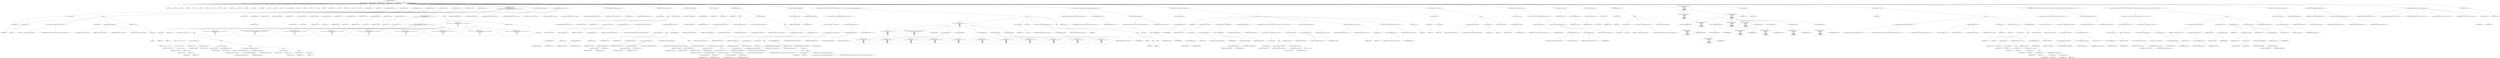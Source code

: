 digraph hostapd_notif_assoc {  
"1000132" [label = "(METHOD,hostapd_notif_assoc)" ]
"1000133" [label = "(PARAM,hostapd_data *hapd)" ]
"1000134" [label = "(PARAM,const u8 *addr)" ]
"1000135" [label = "(PARAM,const u8 *req_ies)" ]
"1000136" [label = "(PARAM,size_t req_ies_len)" ]
"1000137" [label = "(PARAM,int reassoc)" ]
"1000138" [label = "(BLOCK,,)" ]
"1000139" [label = "(LOCAL,v6: int)" ]
"1000140" [label = "(LOCAL,v7: const char *)" ]
"1000141" [label = "(LOCAL,v8: int)" ]
"1000142" [label = "(LOCAL,v9: size_t)" ]
"1000143" [label = "(LOCAL,v10: int)" ]
"1000144" [label = "(LOCAL,v11: int)" ]
"1000145" [label = "(LOCAL,v12: int)" ]
"1000146" [label = "(LOCAL,v13: int)" ]
"1000147" [label = "(LOCAL,v14: int)" ]
"1000148" [label = "(LOCAL,v17: int)" ]
"1000149" [label = "(LOCAL,v18: int)" ]
"1000150" [label = "(LOCAL,v19: const u8 *)" ]
"1000151" [label = "(LOCAL,v20: size_t)" ]
"1000152" [label = "(LOCAL,v21: sta_info *)" ]
"1000153" [label = "(LOCAL,v22: sta_info *)" ]
"1000154" [label = "(LOCAL,v23: int)" ]
"1000155" [label = "(LOCAL,v24: int)" ]
"1000156" [label = "(LOCAL,v25: int)" ]
"1000157" [label = "(LOCAL,v26: wpa_state_machine *)" ]
"1000158" [label = "(LOCAL,v27: int)" ]
"1000159" [label = "(LOCAL,v28: int)" ]
"1000160" [label = "(LOCAL,v29: u8 *)" ]
"1000161" [label = "(LOCAL,v31: int)" ]
"1000162" [label = "(LOCAL,v32: u32)" ]
"1000163" [label = "(LOCAL,v33: unsigned int)" ]
"1000164" [label = "(LOCAL,v34: int)" ]
"1000165" [label = "(LOCAL,v35: wpa_event)" ]
"1000166" [label = "(LOCAL,v36: int)" ]
"1000167" [label = "(LOCAL,v37: int)" ]
"1000168" [label = "(LOCAL,elems: ieee802_11_elems)" ]
"1000169" [label = "(LOCAL,buf: u8 [ 1064 ])" ]
"1000170" [label = "(CONTROL_STRUCTURE,if ( !addr ),if ( !addr ))" ]
"1000171" [label = "(<operator>.logicalNot,!addr)" ]
"1000172" [label = "(IDENTIFIER,addr,!addr)" ]
"1000173" [label = "(BLOCK,,)" ]
"1000174" [label = "(<operator>.assignment,v6 = 2)" ]
"1000175" [label = "(IDENTIFIER,v6,v6 = 2)" ]
"1000176" [label = "(LITERAL,2,v6 = 2)" ]
"1000177" [label = "(<operator>.assignment,v7 = \"hostapd_notif_assoc: Skip event with no address\")" ]
"1000178" [label = "(IDENTIFIER,v7,v7 = \"hostapd_notif_assoc: Skip event with no address\")" ]
"1000179" [label = "(LITERAL,\"hostapd_notif_assoc: Skip event with no address\",v7 = \"hostapd_notif_assoc: Skip event with no address\")" ]
"1000180" [label = "(JUMP_TARGET,LABEL_3)" ]
"1000181" [label = "(wpa_printf,wpa_printf(v6, v7, req_ies, req_ies_len))" ]
"1000182" [label = "(IDENTIFIER,v6,wpa_printf(v6, v7, req_ies, req_ies_len))" ]
"1000183" [label = "(IDENTIFIER,v7,wpa_printf(v6, v7, req_ies, req_ies_len))" ]
"1000184" [label = "(IDENTIFIER,req_ies,wpa_printf(v6, v7, req_ies, req_ies_len))" ]
"1000185" [label = "(IDENTIFIER,req_ies_len,wpa_printf(v6, v7, req_ies, req_ies_len))" ]
"1000186" [label = "(RETURN,return -1;,return -1;)" ]
"1000187" [label = "(<operator>.minus,-1)" ]
"1000188" [label = "(LITERAL,1,-1)" ]
"1000189" [label = "(<operator>.assignment,v8 = *addr)" ]
"1000190" [label = "(IDENTIFIER,v8,v8 = *addr)" ]
"1000191" [label = "(<operator>.indirection,*addr)" ]
"1000192" [label = "(IDENTIFIER,addr,v8 = *addr)" ]
"1000193" [label = "(<operator>.assignment,v9 = req_ies_len)" ]
"1000194" [label = "(IDENTIFIER,v9,v9 = req_ies_len)" ]
"1000195" [label = "(IDENTIFIER,req_ies_len,v9 = req_ies_len)" ]
"1000196" [label = "(<operator>.assignment,v10 = addr[1])" ]
"1000197" [label = "(IDENTIFIER,v10,v10 = addr[1])" ]
"1000198" [label = "(<operator>.indirectIndexAccess,addr[1])" ]
"1000199" [label = "(IDENTIFIER,addr,v10 = addr[1])" ]
"1000200" [label = "(LITERAL,1,v10 = addr[1])" ]
"1000201" [label = "(<operator>.assignment,v11 = addr[2])" ]
"1000202" [label = "(IDENTIFIER,v11,v11 = addr[2])" ]
"1000203" [label = "(<operator>.indirectIndexAccess,addr[2])" ]
"1000204" [label = "(IDENTIFIER,addr,v11 = addr[2])" ]
"1000205" [label = "(LITERAL,2,v11 = addr[2])" ]
"1000206" [label = "(<operator>.assignment,v12 = addr[3])" ]
"1000207" [label = "(IDENTIFIER,v12,v12 = addr[3])" ]
"1000208" [label = "(<operator>.indirectIndexAccess,addr[3])" ]
"1000209" [label = "(IDENTIFIER,addr,v12 = addr[3])" ]
"1000210" [label = "(LITERAL,3,v12 = addr[3])" ]
"1000211" [label = "(<operator>.assignment,v13 = addr[4])" ]
"1000212" [label = "(IDENTIFIER,v13,v13 = addr[4])" ]
"1000213" [label = "(<operator>.indirectIndexAccess,addr[4])" ]
"1000214" [label = "(IDENTIFIER,addr,v13 = addr[4])" ]
"1000215" [label = "(LITERAL,4,v13 = addr[4])" ]
"1000216" [label = "(<operator>.assignment,v14 = addr[5])" ]
"1000217" [label = "(IDENTIFIER,v14,v14 = addr[5])" ]
"1000218" [label = "(<operator>.indirectIndexAccess,addr[5])" ]
"1000219" [label = "(IDENTIFIER,addr,v14 = addr[5])" ]
"1000220" [label = "(LITERAL,5,v14 = addr[5])" ]
"1000221" [label = "(CONTROL_STRUCTURE,if ( (v8 & 1) != 0\n    || !(v14 | v13 | v12 | v11 | v8 | v10)\n    || (v37 = addr[4], v36 = addr[5], v17 = memcmp(addr, hapd->own_addr, 6u), v14 = v36, v13 = v37, !v17) ),if ( (v8 & 1) != 0\n    || !(v14 | v13 | v12 | v11 | v8 | v10)\n    || (v37 = addr[4], v36 = addr[5], v17 = memcmp(addr, hapd->own_addr, 6u), v14 = v36, v13 = v37, !v17) ))" ]
"1000222" [label = "(<operator>.logicalOr,(v8 & 1) != 0\n    || !(v14 | v13 | v12 | v11 | v8 | v10)\n    || (v37 = addr[4], v36 = addr[5], v17 = memcmp(addr, hapd->own_addr, 6u), v14 = v36, v13 = v37, !v17))" ]
"1000223" [label = "(<operator>.notEquals,(v8 & 1) != 0)" ]
"1000224" [label = "(<operator>.and,v8 & 1)" ]
"1000225" [label = "(IDENTIFIER,v8,v8 & 1)" ]
"1000226" [label = "(LITERAL,1,v8 & 1)" ]
"1000227" [label = "(LITERAL,0,(v8 & 1) != 0)" ]
"1000228" [label = "(<operator>.logicalOr,!(v14 | v13 | v12 | v11 | v8 | v10)\n    || (v37 = addr[4], v36 = addr[5], v17 = memcmp(addr, hapd->own_addr, 6u), v14 = v36, v13 = v37, !v17))" ]
"1000229" [label = "(<operator>.logicalNot,!(v14 | v13 | v12 | v11 | v8 | v10))" ]
"1000230" [label = "(<operator>.or,v14 | v13 | v12 | v11 | v8 | v10)" ]
"1000231" [label = "(IDENTIFIER,v14,v14 | v13 | v12 | v11 | v8 | v10)" ]
"1000232" [label = "(<operator>.or,v13 | v12 | v11 | v8 | v10)" ]
"1000233" [label = "(IDENTIFIER,v13,v13 | v12 | v11 | v8 | v10)" ]
"1000234" [label = "(<operator>.or,v12 | v11 | v8 | v10)" ]
"1000235" [label = "(IDENTIFIER,v12,v12 | v11 | v8 | v10)" ]
"1000236" [label = "(<operator>.or,v11 | v8 | v10)" ]
"1000237" [label = "(IDENTIFIER,v11,v11 | v8 | v10)" ]
"1000238" [label = "(<operator>.or,v8 | v10)" ]
"1000239" [label = "(IDENTIFIER,v8,v8 | v10)" ]
"1000240" [label = "(IDENTIFIER,v10,v8 | v10)" ]
"1000241" [label = "(BLOCK,,)" ]
"1000242" [label = "(<operator>.assignment,v37 = addr[4])" ]
"1000243" [label = "(IDENTIFIER,v37,v37 = addr[4])" ]
"1000244" [label = "(<operator>.indirectIndexAccess,addr[4])" ]
"1000245" [label = "(IDENTIFIER,addr,v37 = addr[4])" ]
"1000246" [label = "(LITERAL,4,v37 = addr[4])" ]
"1000247" [label = "(BLOCK,,)" ]
"1000248" [label = "(<operator>.assignment,v36 = addr[5])" ]
"1000249" [label = "(IDENTIFIER,v36,v36 = addr[5])" ]
"1000250" [label = "(<operator>.indirectIndexAccess,addr[5])" ]
"1000251" [label = "(IDENTIFIER,addr,v36 = addr[5])" ]
"1000252" [label = "(LITERAL,5,v36 = addr[5])" ]
"1000253" [label = "(BLOCK,,)" ]
"1000254" [label = "(<operator>.assignment,v17 = memcmp(addr, hapd->own_addr, 6u))" ]
"1000255" [label = "(IDENTIFIER,v17,v17 = memcmp(addr, hapd->own_addr, 6u))" ]
"1000256" [label = "(memcmp,memcmp(addr, hapd->own_addr, 6u))" ]
"1000257" [label = "(IDENTIFIER,addr,memcmp(addr, hapd->own_addr, 6u))" ]
"1000258" [label = "(<operator>.indirectFieldAccess,hapd->own_addr)" ]
"1000259" [label = "(IDENTIFIER,hapd,memcmp(addr, hapd->own_addr, 6u))" ]
"1000260" [label = "(FIELD_IDENTIFIER,own_addr,own_addr)" ]
"1000261" [label = "(LITERAL,6u,memcmp(addr, hapd->own_addr, 6u))" ]
"1000262" [label = "(BLOCK,,)" ]
"1000263" [label = "(<operator>.assignment,v14 = v36)" ]
"1000264" [label = "(IDENTIFIER,v14,v14 = v36)" ]
"1000265" [label = "(IDENTIFIER,v36,v14 = v36)" ]
"1000266" [label = "(BLOCK,,)" ]
"1000267" [label = "(<operator>.assignment,v13 = v37)" ]
"1000268" [label = "(IDENTIFIER,v13,v13 = v37)" ]
"1000269" [label = "(IDENTIFIER,v37,v13 = v37)" ]
"1000270" [label = "(<operator>.logicalNot,!v17)" ]
"1000271" [label = "(IDENTIFIER,v17,!v17)" ]
"1000272" [label = "(BLOCK,,)" ]
"1000273" [label = "(wpa_printf,wpa_printf(\n      2,\n      \"%s: Invalid SA=%02x:%02x:%02x:%02x:%02x:%02x in received indication - ignore this indication silently\",\n      \"hostapd_notif_assoc\",\n      v8,\n      v10,\n      v11,\n      v12,\n      v13,\n      v14))" ]
"1000274" [label = "(LITERAL,2,wpa_printf(\n      2,\n      \"%s: Invalid SA=%02x:%02x:%02x:%02x:%02x:%02x in received indication - ignore this indication silently\",\n      \"hostapd_notif_assoc\",\n      v8,\n      v10,\n      v11,\n      v12,\n      v13,\n      v14))" ]
"1000275" [label = "(LITERAL,\"%s: Invalid SA=%02x:%02x:%02x:%02x:%02x:%02x in received indication - ignore this indication silently\",wpa_printf(\n      2,\n      \"%s: Invalid SA=%02x:%02x:%02x:%02x:%02x:%02x in received indication - ignore this indication silently\",\n      \"hostapd_notif_assoc\",\n      v8,\n      v10,\n      v11,\n      v12,\n      v13,\n      v14))" ]
"1000276" [label = "(LITERAL,\"hostapd_notif_assoc\",wpa_printf(\n      2,\n      \"%s: Invalid SA=%02x:%02x:%02x:%02x:%02x:%02x in received indication - ignore this indication silently\",\n      \"hostapd_notif_assoc\",\n      v8,\n      v10,\n      v11,\n      v12,\n      v13,\n      v14))" ]
"1000277" [label = "(IDENTIFIER,v8,wpa_printf(\n      2,\n      \"%s: Invalid SA=%02x:%02x:%02x:%02x:%02x:%02x in received indication - ignore this indication silently\",\n      \"hostapd_notif_assoc\",\n      v8,\n      v10,\n      v11,\n      v12,\n      v13,\n      v14))" ]
"1000278" [label = "(IDENTIFIER,v10,wpa_printf(\n      2,\n      \"%s: Invalid SA=%02x:%02x:%02x:%02x:%02x:%02x in received indication - ignore this indication silently\",\n      \"hostapd_notif_assoc\",\n      v8,\n      v10,\n      v11,\n      v12,\n      v13,\n      v14))" ]
"1000279" [label = "(IDENTIFIER,v11,wpa_printf(\n      2,\n      \"%s: Invalid SA=%02x:%02x:%02x:%02x:%02x:%02x in received indication - ignore this indication silently\",\n      \"hostapd_notif_assoc\",\n      v8,\n      v10,\n      v11,\n      v12,\n      v13,\n      v14))" ]
"1000280" [label = "(IDENTIFIER,v12,wpa_printf(\n      2,\n      \"%s: Invalid SA=%02x:%02x:%02x:%02x:%02x:%02x in received indication - ignore this indication silently\",\n      \"hostapd_notif_assoc\",\n      v8,\n      v10,\n      v11,\n      v12,\n      v13,\n      v14))" ]
"1000281" [label = "(IDENTIFIER,v13,wpa_printf(\n      2,\n      \"%s: Invalid SA=%02x:%02x:%02x:%02x:%02x:%02x in received indication - ignore this indication silently\",\n      \"hostapd_notif_assoc\",\n      v8,\n      v10,\n      v11,\n      v12,\n      v13,\n      v14))" ]
"1000282" [label = "(IDENTIFIER,v14,wpa_printf(\n      2,\n      \"%s: Invalid SA=%02x:%02x:%02x:%02x:%02x:%02x in received indication - ignore this indication silently\",\n      \"hostapd_notif_assoc\",\n      v8,\n      v10,\n      v11,\n      v12,\n      v13,\n      v14))" ]
"1000283" [label = "(RETURN,return 0;,return 0;)" ]
"1000284" [label = "(LITERAL,0,return 0;)" ]
"1000285" [label = "(random_add_randomness,random_add_randomness(addr, 6u))" ]
"1000286" [label = "(IDENTIFIER,addr,random_add_randomness(addr, 6u))" ]
"1000287" [label = "(LITERAL,6u,random_add_randomness(addr, 6u))" ]
"1000288" [label = "(hostapd_logger,hostapd_logger(hapd, addr, 1u, 2, \"associated\"))" ]
"1000289" [label = "(IDENTIFIER,hapd,hostapd_logger(hapd, addr, 1u, 2, \"associated\"))" ]
"1000290" [label = "(IDENTIFIER,addr,hostapd_logger(hapd, addr, 1u, 2, \"associated\"))" ]
"1000291" [label = "(LITERAL,1u,hostapd_logger(hapd, addr, 1u, 2, \"associated\"))" ]
"1000292" [label = "(LITERAL,2,hostapd_logger(hapd, addr, 1u, 2, \"associated\"))" ]
"1000293" [label = "(LITERAL,\"associated\",hostapd_logger(hapd, addr, 1u, 2, \"associated\"))" ]
"1000294" [label = "(ieee802_11_parse_elems,ieee802_11_parse_elems(req_ies, v9, &elems, 0))" ]
"1000295" [label = "(IDENTIFIER,req_ies,ieee802_11_parse_elems(req_ies, v9, &elems, 0))" ]
"1000296" [label = "(IDENTIFIER,v9,ieee802_11_parse_elems(req_ies, v9, &elems, 0))" ]
"1000297" [label = "(<operator>.addressOf,&elems)" ]
"1000298" [label = "(IDENTIFIER,elems,ieee802_11_parse_elems(req_ies, v9, &elems, 0))" ]
"1000299" [label = "(LITERAL,0,ieee802_11_parse_elems(req_ies, v9, &elems, 0))" ]
"1000300" [label = "(CONTROL_STRUCTURE,if ( elems.wps_ie ),if ( elems.wps_ie ))" ]
"1000301" [label = "(<operator>.fieldAccess,elems.wps_ie)" ]
"1000302" [label = "(IDENTIFIER,elems,if ( elems.wps_ie ))" ]
"1000303" [label = "(FIELD_IDENTIFIER,wps_ie,wps_ie)" ]
"1000304" [label = "(BLOCK,,)" ]
"1000305" [label = "(<operator>.assignment,v19 = elems.wps_ie - 2)" ]
"1000306" [label = "(IDENTIFIER,v19,v19 = elems.wps_ie - 2)" ]
"1000307" [label = "(<operator>.subtraction,elems.wps_ie - 2)" ]
"1000308" [label = "(<operator>.fieldAccess,elems.wps_ie)" ]
"1000309" [label = "(IDENTIFIER,elems,elems.wps_ie - 2)" ]
"1000310" [label = "(FIELD_IDENTIFIER,wps_ie,wps_ie)" ]
"1000311" [label = "(LITERAL,2,elems.wps_ie - 2)" ]
"1000312" [label = "(<operator>.assignment,v20 = elems.wps_ie_len + 2)" ]
"1000313" [label = "(IDENTIFIER,v20,v20 = elems.wps_ie_len + 2)" ]
"1000314" [label = "(<operator>.addition,elems.wps_ie_len + 2)" ]
"1000315" [label = "(<operator>.fieldAccess,elems.wps_ie_len)" ]
"1000316" [label = "(IDENTIFIER,elems,elems.wps_ie_len + 2)" ]
"1000317" [label = "(FIELD_IDENTIFIER,wps_ie_len,wps_ie_len)" ]
"1000318" [label = "(LITERAL,2,elems.wps_ie_len + 2)" ]
"1000319" [label = "(wpa_printf,wpa_printf(2, \"STA included WPS IE in (Re)AssocReq\"))" ]
"1000320" [label = "(LITERAL,2,wpa_printf(2, \"STA included WPS IE in (Re)AssocReq\"))" ]
"1000321" [label = "(LITERAL,\"STA included WPS IE in (Re)AssocReq\",wpa_printf(2, \"STA included WPS IE in (Re)AssocReq\"))" ]
"1000322" [label = "(CONTROL_STRUCTURE,else,else)" ]
"1000323" [label = "(CONTROL_STRUCTURE,if ( elems.rsn_ie ),if ( elems.rsn_ie ))" ]
"1000324" [label = "(<operator>.fieldAccess,elems.rsn_ie)" ]
"1000325" [label = "(IDENTIFIER,elems,if ( elems.rsn_ie ))" ]
"1000326" [label = "(FIELD_IDENTIFIER,rsn_ie,rsn_ie)" ]
"1000327" [label = "(BLOCK,,)" ]
"1000328" [label = "(<operator>.assignment,v19 = elems.rsn_ie - 2)" ]
"1000329" [label = "(IDENTIFIER,v19,v19 = elems.rsn_ie - 2)" ]
"1000330" [label = "(<operator>.subtraction,elems.rsn_ie - 2)" ]
"1000331" [label = "(<operator>.fieldAccess,elems.rsn_ie)" ]
"1000332" [label = "(IDENTIFIER,elems,elems.rsn_ie - 2)" ]
"1000333" [label = "(FIELD_IDENTIFIER,rsn_ie,rsn_ie)" ]
"1000334" [label = "(LITERAL,2,elems.rsn_ie - 2)" ]
"1000335" [label = "(<operator>.assignment,v20 = elems.rsn_ie_len + 2)" ]
"1000336" [label = "(IDENTIFIER,v20,v20 = elems.rsn_ie_len + 2)" ]
"1000337" [label = "(<operator>.addition,elems.rsn_ie_len + 2)" ]
"1000338" [label = "(<operator>.fieldAccess,elems.rsn_ie_len)" ]
"1000339" [label = "(IDENTIFIER,elems,elems.rsn_ie_len + 2)" ]
"1000340" [label = "(FIELD_IDENTIFIER,rsn_ie_len,rsn_ie_len)" ]
"1000341" [label = "(LITERAL,2,elems.rsn_ie_len + 2)" ]
"1000342" [label = "(wpa_printf,wpa_printf(2, \"STA included RSN IE in (Re)AssocReq\"))" ]
"1000343" [label = "(LITERAL,2,wpa_printf(2, \"STA included RSN IE in (Re)AssocReq\"))" ]
"1000344" [label = "(LITERAL,\"STA included RSN IE in (Re)AssocReq\",wpa_printf(2, \"STA included RSN IE in (Re)AssocReq\"))" ]
"1000345" [label = "(CONTROL_STRUCTURE,else,else)" ]
"1000346" [label = "(BLOCK,,)" ]
"1000347" [label = "(<operator>.assignment,v19 = elems.wpa_ie)" ]
"1000348" [label = "(IDENTIFIER,v19,v19 = elems.wpa_ie)" ]
"1000349" [label = "(<operator>.fieldAccess,elems.wpa_ie)" ]
"1000350" [label = "(IDENTIFIER,elems,v19 = elems.wpa_ie)" ]
"1000351" [label = "(FIELD_IDENTIFIER,wpa_ie,wpa_ie)" ]
"1000352" [label = "(CONTROL_STRUCTURE,if ( elems.wpa_ie ),if ( elems.wpa_ie ))" ]
"1000353" [label = "(<operator>.fieldAccess,elems.wpa_ie)" ]
"1000354" [label = "(IDENTIFIER,elems,if ( elems.wpa_ie ))" ]
"1000355" [label = "(FIELD_IDENTIFIER,wpa_ie,wpa_ie)" ]
"1000356" [label = "(BLOCK,,)" ]
"1000357" [label = "(<operator>.assignment,v19 = elems.wpa_ie - 2)" ]
"1000358" [label = "(IDENTIFIER,v19,v19 = elems.wpa_ie - 2)" ]
"1000359" [label = "(<operator>.subtraction,elems.wpa_ie - 2)" ]
"1000360" [label = "(<operator>.fieldAccess,elems.wpa_ie)" ]
"1000361" [label = "(IDENTIFIER,elems,elems.wpa_ie - 2)" ]
"1000362" [label = "(FIELD_IDENTIFIER,wpa_ie,wpa_ie)" ]
"1000363" [label = "(LITERAL,2,elems.wpa_ie - 2)" ]
"1000364" [label = "(<operator>.assignment,v20 = elems.wpa_ie_len + 2)" ]
"1000365" [label = "(IDENTIFIER,v20,v20 = elems.wpa_ie_len + 2)" ]
"1000366" [label = "(<operator>.addition,elems.wpa_ie_len + 2)" ]
"1000367" [label = "(<operator>.fieldAccess,elems.wpa_ie_len)" ]
"1000368" [label = "(IDENTIFIER,elems,elems.wpa_ie_len + 2)" ]
"1000369" [label = "(FIELD_IDENTIFIER,wpa_ie_len,wpa_ie_len)" ]
"1000370" [label = "(LITERAL,2,elems.wpa_ie_len + 2)" ]
"1000371" [label = "(wpa_printf,wpa_printf(2, \"STA included WPA IE in (Re)AssocReq\"))" ]
"1000372" [label = "(LITERAL,2,wpa_printf(2, \"STA included WPA IE in (Re)AssocReq\"))" ]
"1000373" [label = "(LITERAL,\"STA included WPA IE in (Re)AssocReq\",wpa_printf(2, \"STA included WPA IE in (Re)AssocReq\"))" ]
"1000374" [label = "(CONTROL_STRUCTURE,else,else)" ]
"1000375" [label = "(BLOCK,,)" ]
"1000376" [label = "(<operator>.assignment,v20 = 0)" ]
"1000377" [label = "(IDENTIFIER,v20,v20 = 0)" ]
"1000378" [label = "(LITERAL,0,v20 = 0)" ]
"1000379" [label = "(wpa_printf,wpa_printf(2, \"STA did not include WPS/RSN/WPA IE in (Re)AssocReq\"))" ]
"1000380" [label = "(LITERAL,2,wpa_printf(2, \"STA did not include WPS/RSN/WPA IE in (Re)AssocReq\"))" ]
"1000381" [label = "(LITERAL,\"STA did not include WPS/RSN/WPA IE in (Re)AssocReq\",wpa_printf(2, \"STA did not include WPS/RSN/WPA IE in (Re)AssocReq\"))" ]
"1000382" [label = "(<operator>.assignment,v21 = ap_get_sta(hapd, addr))" ]
"1000383" [label = "(IDENTIFIER,v21,v21 = ap_get_sta(hapd, addr))" ]
"1000384" [label = "(ap_get_sta,ap_get_sta(hapd, addr))" ]
"1000385" [label = "(IDENTIFIER,hapd,ap_get_sta(hapd, addr))" ]
"1000386" [label = "(IDENTIFIER,addr,ap_get_sta(hapd, addr))" ]
"1000387" [label = "(<operator>.assignment,v22 = v21)" ]
"1000388" [label = "(IDENTIFIER,v22,v22 = v21)" ]
"1000389" [label = "(IDENTIFIER,v21,v22 = v21)" ]
"1000390" [label = "(CONTROL_STRUCTURE,if ( v21 ),if ( v21 ))" ]
"1000391" [label = "(IDENTIFIER,v21,if ( v21 ))" ]
"1000392" [label = "(BLOCK,,)" ]
"1000393" [label = "(ap_sta_no_session_timeout,ap_sta_no_session_timeout(hapd, v21))" ]
"1000394" [label = "(IDENTIFIER,hapd,ap_sta_no_session_timeout(hapd, v21))" ]
"1000395" [label = "(IDENTIFIER,v21,ap_sta_no_session_timeout(hapd, v21))" ]
"1000396" [label = "(accounting_sta_stop,accounting_sta_stop(hapd, v22))" ]
"1000397" [label = "(IDENTIFIER,hapd,accounting_sta_stop(hapd, v22))" ]
"1000398" [label = "(IDENTIFIER,v22,accounting_sta_stop(hapd, v22))" ]
"1000399" [label = "(<operator>.assignment,v22->timeout_next = STA_NULLFUNC)" ]
"1000400" [label = "(<operator>.indirectFieldAccess,v22->timeout_next)" ]
"1000401" [label = "(IDENTIFIER,v22,v22->timeout_next = STA_NULLFUNC)" ]
"1000402" [label = "(FIELD_IDENTIFIER,timeout_next,timeout_next)" ]
"1000403" [label = "(IDENTIFIER,STA_NULLFUNC,v22->timeout_next = STA_NULLFUNC)" ]
"1000404" [label = "(CONTROL_STRUCTURE,else,else)" ]
"1000405" [label = "(BLOCK,,)" ]
"1000406" [label = "(<operator>.assignment,v22 = ap_sta_add(hapd, addr))" ]
"1000407" [label = "(IDENTIFIER,v22,v22 = ap_sta_add(hapd, addr))" ]
"1000408" [label = "(ap_sta_add,ap_sta_add(hapd, addr))" ]
"1000409" [label = "(IDENTIFIER,hapd,ap_sta_add(hapd, addr))" ]
"1000410" [label = "(IDENTIFIER,addr,ap_sta_add(hapd, addr))" ]
"1000411" [label = "(CONTROL_STRUCTURE,if ( !v22 ),if ( !v22 ))" ]
"1000412" [label = "(<operator>.logicalNot,!v22)" ]
"1000413" [label = "(IDENTIFIER,v22,!v22)" ]
"1000414" [label = "(BLOCK,,)" ]
"1000415" [label = "(hostapd_drv_sta_disassoc,hostapd_drv_sta_disassoc(hapd, addr, 5))" ]
"1000416" [label = "(IDENTIFIER,hapd,hostapd_drv_sta_disassoc(hapd, addr, 5))" ]
"1000417" [label = "(IDENTIFIER,addr,hostapd_drv_sta_disassoc(hapd, addr, 5))" ]
"1000418" [label = "(LITERAL,5,hostapd_drv_sta_disassoc(hapd, addr, 5))" ]
"1000419" [label = "(RETURN,return -1;,return -1;)" ]
"1000420" [label = "(<operator>.minus,-1)" ]
"1000421" [label = "(LITERAL,1,-1)" ]
"1000422" [label = "(<operators>.assignmentAnd,v22->flags &= 0xFFFECFFF)" ]
"1000423" [label = "(<operator>.indirectFieldAccess,v22->flags)" ]
"1000424" [label = "(IDENTIFIER,v22,v22->flags &= 0xFFFECFFF)" ]
"1000425" [label = "(FIELD_IDENTIFIER,flags,flags)" ]
"1000426" [label = "(LITERAL,0xFFFECFFF,v22->flags &= 0xFFFECFFF)" ]
"1000427" [label = "(CONTROL_STRUCTURE,if ( !hapd->iface->drv_max_acl_mac_addrs && hostapd_check_acl(hapd, addr, 0) != 1 ),if ( !hapd->iface->drv_max_acl_mac_addrs && hostapd_check_acl(hapd, addr, 0) != 1 ))" ]
"1000428" [label = "(<operator>.logicalAnd,!hapd->iface->drv_max_acl_mac_addrs && hostapd_check_acl(hapd, addr, 0) != 1)" ]
"1000429" [label = "(<operator>.logicalNot,!hapd->iface->drv_max_acl_mac_addrs)" ]
"1000430" [label = "(<operator>.indirectFieldAccess,hapd->iface->drv_max_acl_mac_addrs)" ]
"1000431" [label = "(<operator>.indirectFieldAccess,hapd->iface)" ]
"1000432" [label = "(IDENTIFIER,hapd,!hapd->iface->drv_max_acl_mac_addrs)" ]
"1000433" [label = "(FIELD_IDENTIFIER,iface,iface)" ]
"1000434" [label = "(FIELD_IDENTIFIER,drv_max_acl_mac_addrs,drv_max_acl_mac_addrs)" ]
"1000435" [label = "(<operator>.notEquals,hostapd_check_acl(hapd, addr, 0) != 1)" ]
"1000436" [label = "(hostapd_check_acl,hostapd_check_acl(hapd, addr, 0))" ]
"1000437" [label = "(IDENTIFIER,hapd,hostapd_check_acl(hapd, addr, 0))" ]
"1000438" [label = "(IDENTIFIER,addr,hostapd_check_acl(hapd, addr, 0))" ]
"1000439" [label = "(LITERAL,0,hostapd_check_acl(hapd, addr, 0))" ]
"1000440" [label = "(LITERAL,1,hostapd_check_acl(hapd, addr, 0) != 1)" ]
"1000441" [label = "(BLOCK,,)" ]
"1000442" [label = "(wpa_printf,wpa_printf(\n      3,\n      \"STA %02x:%02x:%02x:%02x:%02x:%02x not allowed to connect\",\n      *addr,\n      addr[1],\n      addr[2],\n      addr[3],\n      addr[4],\n      addr[5]))" ]
"1000443" [label = "(LITERAL,3,wpa_printf(\n      3,\n      \"STA %02x:%02x:%02x:%02x:%02x:%02x not allowed to connect\",\n      *addr,\n      addr[1],\n      addr[2],\n      addr[3],\n      addr[4],\n      addr[5]))" ]
"1000444" [label = "(LITERAL,\"STA %02x:%02x:%02x:%02x:%02x:%02x not allowed to connect\",wpa_printf(\n      3,\n      \"STA %02x:%02x:%02x:%02x:%02x:%02x not allowed to connect\",\n      *addr,\n      addr[1],\n      addr[2],\n      addr[3],\n      addr[4],\n      addr[5]))" ]
"1000445" [label = "(<operator>.indirection,*addr)" ]
"1000446" [label = "(IDENTIFIER,addr,wpa_printf(\n      3,\n      \"STA %02x:%02x:%02x:%02x:%02x:%02x not allowed to connect\",\n      *addr,\n      addr[1],\n      addr[2],\n      addr[3],\n      addr[4],\n      addr[5]))" ]
"1000447" [label = "(<operator>.indirectIndexAccess,addr[1])" ]
"1000448" [label = "(IDENTIFIER,addr,wpa_printf(\n      3,\n      \"STA %02x:%02x:%02x:%02x:%02x:%02x not allowed to connect\",\n      *addr,\n      addr[1],\n      addr[2],\n      addr[3],\n      addr[4],\n      addr[5]))" ]
"1000449" [label = "(LITERAL,1,wpa_printf(\n      3,\n      \"STA %02x:%02x:%02x:%02x:%02x:%02x not allowed to connect\",\n      *addr,\n      addr[1],\n      addr[2],\n      addr[3],\n      addr[4],\n      addr[5]))" ]
"1000450" [label = "(<operator>.indirectIndexAccess,addr[2])" ]
"1000451" [label = "(IDENTIFIER,addr,wpa_printf(\n      3,\n      \"STA %02x:%02x:%02x:%02x:%02x:%02x not allowed to connect\",\n      *addr,\n      addr[1],\n      addr[2],\n      addr[3],\n      addr[4],\n      addr[5]))" ]
"1000452" [label = "(LITERAL,2,wpa_printf(\n      3,\n      \"STA %02x:%02x:%02x:%02x:%02x:%02x not allowed to connect\",\n      *addr,\n      addr[1],\n      addr[2],\n      addr[3],\n      addr[4],\n      addr[5]))" ]
"1000453" [label = "(<operator>.indirectIndexAccess,addr[3])" ]
"1000454" [label = "(IDENTIFIER,addr,wpa_printf(\n      3,\n      \"STA %02x:%02x:%02x:%02x:%02x:%02x not allowed to connect\",\n      *addr,\n      addr[1],\n      addr[2],\n      addr[3],\n      addr[4],\n      addr[5]))" ]
"1000455" [label = "(LITERAL,3,wpa_printf(\n      3,\n      \"STA %02x:%02x:%02x:%02x:%02x:%02x not allowed to connect\",\n      *addr,\n      addr[1],\n      addr[2],\n      addr[3],\n      addr[4],\n      addr[5]))" ]
"1000456" [label = "(<operator>.indirectIndexAccess,addr[4])" ]
"1000457" [label = "(IDENTIFIER,addr,wpa_printf(\n      3,\n      \"STA %02x:%02x:%02x:%02x:%02x:%02x not allowed to connect\",\n      *addr,\n      addr[1],\n      addr[2],\n      addr[3],\n      addr[4],\n      addr[5]))" ]
"1000458" [label = "(LITERAL,4,wpa_printf(\n      3,\n      \"STA %02x:%02x:%02x:%02x:%02x:%02x not allowed to connect\",\n      *addr,\n      addr[1],\n      addr[2],\n      addr[3],\n      addr[4],\n      addr[5]))" ]
"1000459" [label = "(<operator>.indirectIndexAccess,addr[5])" ]
"1000460" [label = "(IDENTIFIER,addr,wpa_printf(\n      3,\n      \"STA %02x:%02x:%02x:%02x:%02x:%02x not allowed to connect\",\n      *addr,\n      addr[1],\n      addr[2],\n      addr[3],\n      addr[4],\n      addr[5]))" ]
"1000461" [label = "(LITERAL,5,wpa_printf(\n      3,\n      \"STA %02x:%02x:%02x:%02x:%02x:%02x not allowed to connect\",\n      *addr,\n      addr[1],\n      addr[2],\n      addr[3],\n      addr[4],\n      addr[5]))" ]
"1000462" [label = "(<operator>.assignment,v23 = 1)" ]
"1000463" [label = "(IDENTIFIER,v23,v23 = 1)" ]
"1000464" [label = "(LITERAL,1,v23 = 1)" ]
"1000465" [label = "(JUMP_TARGET,fail)" ]
"1000466" [label = "(hostapd_drv_sta_disassoc,hostapd_drv_sta_disassoc(hapd, v22->addr, v23))" ]
"1000467" [label = "(IDENTIFIER,hapd,hostapd_drv_sta_disassoc(hapd, v22->addr, v23))" ]
"1000468" [label = "(<operator>.indirectFieldAccess,v22->addr)" ]
"1000469" [label = "(IDENTIFIER,v22,hostapd_drv_sta_disassoc(hapd, v22->addr, v23))" ]
"1000470" [label = "(FIELD_IDENTIFIER,addr,addr)" ]
"1000471" [label = "(IDENTIFIER,v23,hostapd_drv_sta_disassoc(hapd, v22->addr, v23))" ]
"1000472" [label = "(BLOCK,,)" ]
"1000473" [label = "(IDENTIFIER,hapd,)" ]
"1000474" [label = "(BLOCK,,)" ]
"1000475" [label = "(IDENTIFIER,v22,)" ]
"1000476" [label = "(BLOCK,,)" ]
"1000477" [label = "(IDENTIFIER,v25,)" ]
"1000478" [label = "(IDENTIFIER,v24,)" ]
"1000479" [label = "(RETURN,return -1;,return -1;)" ]
"1000480" [label = "(<operator>.minus,-1)" ]
"1000481" [label = "(LITERAL,1,-1)" ]
"1000482" [label = "(ap_copy_sta_supp_op_classes,ap_copy_sta_supp_op_classes(v22, elems.supp_op_classes, elems.supp_op_classes_len))" ]
"1000483" [label = "(IDENTIFIER,v22,ap_copy_sta_supp_op_classes(v22, elems.supp_op_classes, elems.supp_op_classes_len))" ]
"1000484" [label = "(<operator>.fieldAccess,elems.supp_op_classes)" ]
"1000485" [label = "(IDENTIFIER,elems,ap_copy_sta_supp_op_classes(v22, elems.supp_op_classes, elems.supp_op_classes_len))" ]
"1000486" [label = "(FIELD_IDENTIFIER,supp_op_classes,supp_op_classes)" ]
"1000487" [label = "(<operator>.fieldAccess,elems.supp_op_classes_len)" ]
"1000488" [label = "(IDENTIFIER,elems,ap_copy_sta_supp_op_classes(v22, elems.supp_op_classes, elems.supp_op_classes_len))" ]
"1000489" [label = "(FIELD_IDENTIFIER,supp_op_classes_len,supp_op_classes_len)" ]
"1000490" [label = "(CONTROL_STRUCTURE,if ( !hapd->conf->wpa ),if ( !hapd->conf->wpa ))" ]
"1000491" [label = "(<operator>.logicalNot,!hapd->conf->wpa)" ]
"1000492" [label = "(<operator>.indirectFieldAccess,hapd->conf->wpa)" ]
"1000493" [label = "(<operator>.indirectFieldAccess,hapd->conf)" ]
"1000494" [label = "(IDENTIFIER,hapd,!hapd->conf->wpa)" ]
"1000495" [label = "(FIELD_IDENTIFIER,conf,conf)" ]
"1000496" [label = "(FIELD_IDENTIFIER,wpa,wpa)" ]
"1000497" [label = "(BLOCK,,)" ]
"1000498" [label = "(JUMP_TARGET,LABEL_54)" ]
"1000499" [label = "(<operator>.assignment,v34 = v22->flags & 2)" ]
"1000500" [label = "(IDENTIFIER,v34,v34 = v22->flags & 2)" ]
"1000501" [label = "(<operator>.and,v22->flags & 2)" ]
"1000502" [label = "(<operator>.indirectFieldAccess,v22->flags)" ]
"1000503" [label = "(IDENTIFIER,v22,v22->flags & 2)" ]
"1000504" [label = "(FIELD_IDENTIFIER,flags,flags)" ]
"1000505" [label = "(LITERAL,2,v22->flags & 2)" ]
"1000506" [label = "(<operator>.assignment,v22->flags = v22->flags & 0xFFF7FFFF | 3)" ]
"1000507" [label = "(<operator>.indirectFieldAccess,v22->flags)" ]
"1000508" [label = "(IDENTIFIER,v22,v22->flags = v22->flags & 0xFFF7FFFF | 3)" ]
"1000509" [label = "(FIELD_IDENTIFIER,flags,flags)" ]
"1000510" [label = "(<operator>.or,v22->flags & 0xFFF7FFFF | 3)" ]
"1000511" [label = "(<operator>.and,v22->flags & 0xFFF7FFFF)" ]
"1000512" [label = "(<operator>.indirectFieldAccess,v22->flags)" ]
"1000513" [label = "(IDENTIFIER,v22,v22->flags & 0xFFF7FFFF)" ]
"1000514" [label = "(FIELD_IDENTIFIER,flags,flags)" ]
"1000515" [label = "(LITERAL,0xFFF7FFFF,v22->flags & 0xFFF7FFFF)" ]
"1000516" [label = "(LITERAL,3,v22->flags & 0xFFF7FFFF | 3)" ]
"1000517" [label = "(hostapd_set_sta_flags,hostapd_set_sta_flags(hapd, v22))" ]
"1000518" [label = "(IDENTIFIER,hapd,hostapd_set_sta_flags(hapd, v22))" ]
"1000519" [label = "(IDENTIFIER,v22,hostapd_set_sta_flags(hapd, v22))" ]
"1000520" [label = "(CONTROL_STRUCTURE,if ( !reassoc || (v35 = WPA_ASSOC_FT, v22->auth_alg != 2) ),if ( !reassoc || (v35 = WPA_ASSOC_FT, v22->auth_alg != 2) ))" ]
"1000521" [label = "(<operator>.logicalOr,!reassoc || (v35 = WPA_ASSOC_FT, v22->auth_alg != 2))" ]
"1000522" [label = "(<operator>.logicalNot,!reassoc)" ]
"1000523" [label = "(IDENTIFIER,reassoc,!reassoc)" ]
"1000524" [label = "(BLOCK,,)" ]
"1000525" [label = "(<operator>.assignment,v35 = WPA_ASSOC_FT)" ]
"1000526" [label = "(IDENTIFIER,v35,v35 = WPA_ASSOC_FT)" ]
"1000527" [label = "(IDENTIFIER,WPA_ASSOC_FT,v35 = WPA_ASSOC_FT)" ]
"1000528" [label = "(<operator>.notEquals,v22->auth_alg != 2)" ]
"1000529" [label = "(<operator>.indirectFieldAccess,v22->auth_alg)" ]
"1000530" [label = "(IDENTIFIER,v22,v22->auth_alg != 2)" ]
"1000531" [label = "(FIELD_IDENTIFIER,auth_alg,auth_alg)" ]
"1000532" [label = "(LITERAL,2,v22->auth_alg != 2)" ]
"1000533" [label = "(<operator>.assignment,v35 = WPA_ASSOC)" ]
"1000534" [label = "(IDENTIFIER,v35,v35 = WPA_ASSOC)" ]
"1000535" [label = "(IDENTIFIER,WPA_ASSOC,v35 = WPA_ASSOC)" ]
"1000536" [label = "(wpa_auth_sm_event,wpa_auth_sm_event(v22->wpa_sm, v35))" ]
"1000537" [label = "(<operator>.indirectFieldAccess,v22->wpa_sm)" ]
"1000538" [label = "(IDENTIFIER,v22,wpa_auth_sm_event(v22->wpa_sm, v35))" ]
"1000539" [label = "(FIELD_IDENTIFIER,wpa_sm,wpa_sm)" ]
"1000540" [label = "(IDENTIFIER,v35,wpa_auth_sm_event(v22->wpa_sm, v35))" ]
"1000541" [label = "(hostapd_new_assoc_sta,hostapd_new_assoc_sta(hapd, v22, v34 != 0))" ]
"1000542" [label = "(IDENTIFIER,hapd,hostapd_new_assoc_sta(hapd, v22, v34 != 0))" ]
"1000543" [label = "(IDENTIFIER,v22,hostapd_new_assoc_sta(hapd, v22, v34 != 0))" ]
"1000544" [label = "(<operator>.notEquals,v34 != 0)" ]
"1000545" [label = "(IDENTIFIER,v34,v34 != 0)" ]
"1000546" [label = "(LITERAL,0,v34 != 0)" ]
"1000547" [label = "(ieee802_1x_notify_port_enabled,ieee802_1x_notify_port_enabled(v22->eapol_sm, 1))" ]
"1000548" [label = "(<operator>.indirectFieldAccess,v22->eapol_sm)" ]
"1000549" [label = "(IDENTIFIER,v22,ieee802_1x_notify_port_enabled(v22->eapol_sm, 1))" ]
"1000550" [label = "(FIELD_IDENTIFIER,eapol_sm,eapol_sm)" ]
"1000551" [label = "(LITERAL,1,ieee802_1x_notify_port_enabled(v22->eapol_sm, 1))" ]
"1000552" [label = "(RETURN,return 0;,return 0;)" ]
"1000553" [label = "(LITERAL,0,return 0;)" ]
"1000554" [label = "(CONTROL_STRUCTURE,if ( !v19 || !v20 ),if ( !v19 || !v20 ))" ]
"1000555" [label = "(<operator>.logicalOr,!v19 || !v20)" ]
"1000556" [label = "(<operator>.logicalNot,!v19)" ]
"1000557" [label = "(IDENTIFIER,v19,!v19)" ]
"1000558" [label = "(<operator>.logicalNot,!v20)" ]
"1000559" [label = "(IDENTIFIER,v20,!v20)" ]
"1000560" [label = "(BLOCK,,)" ]
"1000561" [label = "(wpa_printf,wpa_printf(2, \"No WPA/RSN IE from STA\"))" ]
"1000562" [label = "(LITERAL,2,wpa_printf(2, \"No WPA/RSN IE from STA\"))" ]
"1000563" [label = "(LITERAL,\"No WPA/RSN IE from STA\",wpa_printf(2, \"No WPA/RSN IE from STA\"))" ]
"1000564" [label = "(<operator>.assignment,v23 = 13)" ]
"1000565" [label = "(IDENTIFIER,v23,v23 = 13)" ]
"1000566" [label = "(LITERAL,13,v23 = 13)" ]
"1000567" [label = "(CONTROL_STRUCTURE,goto fail;,goto fail;)" ]
"1000568" [label = "(CONTROL_STRUCTURE,if ( !v22->wpa_sm ),if ( !v22->wpa_sm ))" ]
"1000569" [label = "(<operator>.logicalNot,!v22->wpa_sm)" ]
"1000570" [label = "(<operator>.indirectFieldAccess,v22->wpa_sm)" ]
"1000571" [label = "(IDENTIFIER,v22,!v22->wpa_sm)" ]
"1000572" [label = "(FIELD_IDENTIFIER,wpa_sm,wpa_sm)" ]
"1000573" [label = "(<operator>.assignment,v22->wpa_sm = wpa_auth_sta_init(hapd->wpa_auth, v22->addr, 0))" ]
"1000574" [label = "(<operator>.indirectFieldAccess,v22->wpa_sm)" ]
"1000575" [label = "(IDENTIFIER,v22,v22->wpa_sm = wpa_auth_sta_init(hapd->wpa_auth, v22->addr, 0))" ]
"1000576" [label = "(FIELD_IDENTIFIER,wpa_sm,wpa_sm)" ]
"1000577" [label = "(wpa_auth_sta_init,wpa_auth_sta_init(hapd->wpa_auth, v22->addr, 0))" ]
"1000578" [label = "(<operator>.indirectFieldAccess,hapd->wpa_auth)" ]
"1000579" [label = "(IDENTIFIER,hapd,wpa_auth_sta_init(hapd->wpa_auth, v22->addr, 0))" ]
"1000580" [label = "(FIELD_IDENTIFIER,wpa_auth,wpa_auth)" ]
"1000581" [label = "(<operator>.indirectFieldAccess,v22->addr)" ]
"1000582" [label = "(IDENTIFIER,v22,wpa_auth_sta_init(hapd->wpa_auth, v22->addr, 0))" ]
"1000583" [label = "(FIELD_IDENTIFIER,addr,addr)" ]
"1000584" [label = "(LITERAL,0,wpa_auth_sta_init(hapd->wpa_auth, v22->addr, 0))" ]
"1000585" [label = "(<operator>.assignment,v26 = v22->wpa_sm)" ]
"1000586" [label = "(IDENTIFIER,v26,v26 = v22->wpa_sm)" ]
"1000587" [label = "(<operator>.indirectFieldAccess,v22->wpa_sm)" ]
"1000588" [label = "(IDENTIFIER,v22,v26 = v22->wpa_sm)" ]
"1000589" [label = "(FIELD_IDENTIFIER,wpa_sm,wpa_sm)" ]
"1000590" [label = "(<operator>.assignment,req_ies_len = (size_t)v19)" ]
"1000591" [label = "(IDENTIFIER,req_ies_len,req_ies_len = (size_t)v19)" ]
"1000592" [label = "(<operator>.cast,(size_t)v19)" ]
"1000593" [label = "(UNKNOWN,size_t,size_t)" ]
"1000594" [label = "(IDENTIFIER,v19,(size_t)v19)" ]
"1000595" [label = "(CONTROL_STRUCTURE,if ( !v26 ),if ( !v26 ))" ]
"1000596" [label = "(<operator>.logicalNot,!v26)" ]
"1000597" [label = "(IDENTIFIER,v26,!v26)" ]
"1000598" [label = "(BLOCK,,)" ]
"1000599" [label = "(<operator>.assignment,v6 = 5)" ]
"1000600" [label = "(IDENTIFIER,v6,v6 = 5)" ]
"1000601" [label = "(LITERAL,5,v6 = 5)" ]
"1000602" [label = "(<operator>.assignment,v7 = \"Failed to initialize WPA state machine\")" ]
"1000603" [label = "(IDENTIFIER,v7,v7 = \"Failed to initialize WPA state machine\")" ]
"1000604" [label = "(LITERAL,\"Failed to initialize WPA state machine\",v7 = \"Failed to initialize WPA state machine\")" ]
"1000605" [label = "(CONTROL_STRUCTURE,goto LABEL_3;,goto LABEL_3;)" ]
"1000606" [label = "(<operator>.assignment,v27 = wpa_validate_wpa_ie(\n          hapd->wpa_auth,\n          v26,\n          hapd->iface->freq,\n          v19,\n          v20,\n          elems.mdie,\n          elems.mdie_len,\n          elems.owe_dh,\n          elems.owe_dh_len))" ]
"1000607" [label = "(IDENTIFIER,v27,v27 = wpa_validate_wpa_ie(\n          hapd->wpa_auth,\n          v26,\n          hapd->iface->freq,\n          v19,\n          v20,\n          elems.mdie,\n          elems.mdie_len,\n          elems.owe_dh,\n          elems.owe_dh_len))" ]
"1000608" [label = "(wpa_validate_wpa_ie,wpa_validate_wpa_ie(\n          hapd->wpa_auth,\n          v26,\n          hapd->iface->freq,\n          v19,\n          v20,\n          elems.mdie,\n          elems.mdie_len,\n          elems.owe_dh,\n          elems.owe_dh_len))" ]
"1000609" [label = "(<operator>.indirectFieldAccess,hapd->wpa_auth)" ]
"1000610" [label = "(IDENTIFIER,hapd,wpa_validate_wpa_ie(\n          hapd->wpa_auth,\n          v26,\n          hapd->iface->freq,\n          v19,\n          v20,\n          elems.mdie,\n          elems.mdie_len,\n          elems.owe_dh,\n          elems.owe_dh_len))" ]
"1000611" [label = "(FIELD_IDENTIFIER,wpa_auth,wpa_auth)" ]
"1000612" [label = "(IDENTIFIER,v26,wpa_validate_wpa_ie(\n          hapd->wpa_auth,\n          v26,\n          hapd->iface->freq,\n          v19,\n          v20,\n          elems.mdie,\n          elems.mdie_len,\n          elems.owe_dh,\n          elems.owe_dh_len))" ]
"1000613" [label = "(<operator>.indirectFieldAccess,hapd->iface->freq)" ]
"1000614" [label = "(<operator>.indirectFieldAccess,hapd->iface)" ]
"1000615" [label = "(IDENTIFIER,hapd,wpa_validate_wpa_ie(\n          hapd->wpa_auth,\n          v26,\n          hapd->iface->freq,\n          v19,\n          v20,\n          elems.mdie,\n          elems.mdie_len,\n          elems.owe_dh,\n          elems.owe_dh_len))" ]
"1000616" [label = "(FIELD_IDENTIFIER,iface,iface)" ]
"1000617" [label = "(FIELD_IDENTIFIER,freq,freq)" ]
"1000618" [label = "(IDENTIFIER,v19,wpa_validate_wpa_ie(\n          hapd->wpa_auth,\n          v26,\n          hapd->iface->freq,\n          v19,\n          v20,\n          elems.mdie,\n          elems.mdie_len,\n          elems.owe_dh,\n          elems.owe_dh_len))" ]
"1000619" [label = "(IDENTIFIER,v20,wpa_validate_wpa_ie(\n          hapd->wpa_auth,\n          v26,\n          hapd->iface->freq,\n          v19,\n          v20,\n          elems.mdie,\n          elems.mdie_len,\n          elems.owe_dh,\n          elems.owe_dh_len))" ]
"1000620" [label = "(<operator>.fieldAccess,elems.mdie)" ]
"1000621" [label = "(IDENTIFIER,elems,wpa_validate_wpa_ie(\n          hapd->wpa_auth,\n          v26,\n          hapd->iface->freq,\n          v19,\n          v20,\n          elems.mdie,\n          elems.mdie_len,\n          elems.owe_dh,\n          elems.owe_dh_len))" ]
"1000622" [label = "(FIELD_IDENTIFIER,mdie,mdie)" ]
"1000623" [label = "(<operator>.fieldAccess,elems.mdie_len)" ]
"1000624" [label = "(IDENTIFIER,elems,wpa_validate_wpa_ie(\n          hapd->wpa_auth,\n          v26,\n          hapd->iface->freq,\n          v19,\n          v20,\n          elems.mdie,\n          elems.mdie_len,\n          elems.owe_dh,\n          elems.owe_dh_len))" ]
"1000625" [label = "(FIELD_IDENTIFIER,mdie_len,mdie_len)" ]
"1000626" [label = "(<operator>.fieldAccess,elems.owe_dh)" ]
"1000627" [label = "(IDENTIFIER,elems,wpa_validate_wpa_ie(\n          hapd->wpa_auth,\n          v26,\n          hapd->iface->freq,\n          v19,\n          v20,\n          elems.mdie,\n          elems.mdie_len,\n          elems.owe_dh,\n          elems.owe_dh_len))" ]
"1000628" [label = "(FIELD_IDENTIFIER,owe_dh,owe_dh)" ]
"1000629" [label = "(<operator>.fieldAccess,elems.owe_dh_len)" ]
"1000630" [label = "(IDENTIFIER,elems,wpa_validate_wpa_ie(\n          hapd->wpa_auth,\n          v26,\n          hapd->iface->freq,\n          v19,\n          v20,\n          elems.mdie,\n          elems.mdie_len,\n          elems.owe_dh,\n          elems.owe_dh_len))" ]
"1000631" [label = "(FIELD_IDENTIFIER,owe_dh_len,owe_dh_len)" ]
"1000632" [label = "(<operator>.assignment,v28 = v27)" ]
"1000633" [label = "(IDENTIFIER,v28,v28 = v27)" ]
"1000634" [label = "(IDENTIFIER,v27,v28 = v27)" ]
"1000635" [label = "(CONTROL_STRUCTURE,if ( v27 ),if ( v27 ))" ]
"1000636" [label = "(IDENTIFIER,v27,if ( v27 ))" ]
"1000637" [label = "(BLOCK,,)" ]
"1000638" [label = "(wpa_printf,wpa_printf(2, \"WPA/RSN information element rejected? (res %u)\", v27))" ]
"1000639" [label = "(LITERAL,2,wpa_printf(2, \"WPA/RSN information element rejected? (res %u)\", v27))" ]
"1000640" [label = "(LITERAL,\"WPA/RSN information element rejected? (res %u)\",wpa_printf(2, \"WPA/RSN information element rejected? (res %u)\", v27))" ]
"1000641" [label = "(IDENTIFIER,v27,wpa_printf(2, \"WPA/RSN information element rejected? (res %u)\", v27))" ]
"1000642" [label = "(wpa_hexdump,wpa_hexdump(2, \"IE\", v19, v20))" ]
"1000643" [label = "(LITERAL,2,wpa_hexdump(2, \"IE\", v19, v20))" ]
"1000644" [label = "(LITERAL,\"IE\",wpa_hexdump(2, \"IE\", v19, v20))" ]
"1000645" [label = "(IDENTIFIER,v19,wpa_hexdump(2, \"IE\", v19, v20))" ]
"1000646" [label = "(IDENTIFIER,v20,wpa_hexdump(2, \"IE\", v19, v20))" ]
"1000647" [label = "(<operator>.assignment,v23 = 18)" ]
"1000648" [label = "(IDENTIFIER,v23,v23 = 18)" ]
"1000649" [label = "(LITERAL,18,v23 = 18)" ]
"1000650" [label = "(CONTROL_STRUCTURE,if ( v28 != 2 ),if ( v28 != 2 ))" ]
"1000651" [label = "(<operator>.notEquals,v28 != 2)" ]
"1000652" [label = "(IDENTIFIER,v28,v28 != 2)" ]
"1000653" [label = "(LITERAL,2,v28 != 2)" ]
"1000654" [label = "(BLOCK,,)" ]
"1000655" [label = "(<operator>.assignment,v23 = 19)" ]
"1000656" [label = "(IDENTIFIER,v23,v23 = 19)" ]
"1000657" [label = "(LITERAL,19,v23 = 19)" ]
"1000658" [label = "(CONTROL_STRUCTURE,if ( v28 != 3 ),if ( v28 != 3 ))" ]
"1000659" [label = "(<operator>.notEquals,v28 != 3)" ]
"1000660" [label = "(IDENTIFIER,v28,v28 != 3)" ]
"1000661" [label = "(LITERAL,3,v28 != 3)" ]
"1000662" [label = "(BLOCK,,)" ]
"1000663" [label = "(<operator>.assignment,v23 = 20)" ]
"1000664" [label = "(IDENTIFIER,v23,v23 = 20)" ]
"1000665" [label = "(LITERAL,20,v23 = 20)" ]
"1000666" [label = "(CONTROL_STRUCTURE,if ( v28 != 4 ),if ( v28 != 4 ))" ]
"1000667" [label = "(<operator>.notEquals,v28 != 4)" ]
"1000668" [label = "(IDENTIFIER,v28,v28 != 4)" ]
"1000669" [label = "(LITERAL,4,v28 != 4)" ]
"1000670" [label = "(BLOCK,,)" ]
"1000671" [label = "(<operator>.assignment,v23 = 13)" ]
"1000672" [label = "(IDENTIFIER,v23,v23 = 13)" ]
"1000673" [label = "(LITERAL,13,v23 = 13)" ]
"1000674" [label = "(CONTROL_STRUCTURE,if ( v28 == 8 ),if ( v28 == 8 ))" ]
"1000675" [label = "(<operator>.equals,v28 == 8)" ]
"1000676" [label = "(IDENTIFIER,v28,v28 == 8)" ]
"1000677" [label = "(LITERAL,8,v28 == 8)" ]
"1000678" [label = "(<operator>.assignment,v23 = 24)" ]
"1000679" [label = "(IDENTIFIER,v23,v23 = 24)" ]
"1000680" [label = "(LITERAL,24,v23 = 24)" ]
"1000681" [label = "(CONTROL_STRUCTURE,goto fail;,goto fail;)" ]
"1000682" [label = "(CONTROL_STRUCTURE,if ( (v22->flags & 0x402) == 1026 && !v22->sa_query_timed_out && v22->sa_query_count > 0 ),if ( (v22->flags & 0x402) == 1026 && !v22->sa_query_timed_out && v22->sa_query_count > 0 ))" ]
"1000683" [label = "(<operator>.logicalAnd,(v22->flags & 0x402) == 1026 && !v22->sa_query_timed_out && v22->sa_query_count > 0)" ]
"1000684" [label = "(<operator>.equals,(v22->flags & 0x402) == 1026)" ]
"1000685" [label = "(<operator>.and,v22->flags & 0x402)" ]
"1000686" [label = "(<operator>.indirectFieldAccess,v22->flags)" ]
"1000687" [label = "(IDENTIFIER,v22,v22->flags & 0x402)" ]
"1000688" [label = "(FIELD_IDENTIFIER,flags,flags)" ]
"1000689" [label = "(LITERAL,0x402,v22->flags & 0x402)" ]
"1000690" [label = "(LITERAL,1026,(v22->flags & 0x402) == 1026)" ]
"1000691" [label = "(<operator>.logicalAnd,!v22->sa_query_timed_out && v22->sa_query_count > 0)" ]
"1000692" [label = "(<operator>.logicalNot,!v22->sa_query_timed_out)" ]
"1000693" [label = "(<operator>.indirectFieldAccess,v22->sa_query_timed_out)" ]
"1000694" [label = "(IDENTIFIER,v22,!v22->sa_query_timed_out)" ]
"1000695" [label = "(FIELD_IDENTIFIER,sa_query_timed_out,sa_query_timed_out)" ]
"1000696" [label = "(<operator>.greaterThan,v22->sa_query_count > 0)" ]
"1000697" [label = "(<operator>.indirectFieldAccess,v22->sa_query_count)" ]
"1000698" [label = "(IDENTIFIER,v22,v22->sa_query_count > 0)" ]
"1000699" [label = "(FIELD_IDENTIFIER,sa_query_count,sa_query_count)" ]
"1000700" [label = "(LITERAL,0,v22->sa_query_count > 0)" ]
"1000701" [label = "(ap_check_sa_query_timeout,ap_check_sa_query_timeout(hapd, v22))" ]
"1000702" [label = "(IDENTIFIER,hapd,ap_check_sa_query_timeout(hapd, v22))" ]
"1000703" [label = "(IDENTIFIER,v22,ap_check_sa_query_timeout(hapd, v22))" ]
"1000704" [label = "(CONTROL_STRUCTURE,if ( (v22->flags & 0x402) != 1026 || (v18 = v22->sa_query_timed_out) != 0 || v22->auth_alg == 2 ),if ( (v22->flags & 0x402) != 1026 || (v18 = v22->sa_query_timed_out) != 0 || v22->auth_alg == 2 ))" ]
"1000705" [label = "(<operator>.logicalOr,(v22->flags & 0x402) != 1026 || (v18 = v22->sa_query_timed_out) != 0 || v22->auth_alg == 2)" ]
"1000706" [label = "(<operator>.notEquals,(v22->flags & 0x402) != 1026)" ]
"1000707" [label = "(<operator>.and,v22->flags & 0x402)" ]
"1000708" [label = "(<operator>.indirectFieldAccess,v22->flags)" ]
"1000709" [label = "(IDENTIFIER,v22,v22->flags & 0x402)" ]
"1000710" [label = "(FIELD_IDENTIFIER,flags,flags)" ]
"1000711" [label = "(LITERAL,0x402,v22->flags & 0x402)" ]
"1000712" [label = "(LITERAL,1026,(v22->flags & 0x402) != 1026)" ]
"1000713" [label = "(<operator>.logicalOr,(v18 = v22->sa_query_timed_out) != 0 || v22->auth_alg == 2)" ]
"1000714" [label = "(<operator>.notEquals,(v18 = v22->sa_query_timed_out) != 0)" ]
"1000715" [label = "(<operator>.assignment,v18 = v22->sa_query_timed_out)" ]
"1000716" [label = "(IDENTIFIER,v18,v18 = v22->sa_query_timed_out)" ]
"1000717" [label = "(<operator>.indirectFieldAccess,v22->sa_query_timed_out)" ]
"1000718" [label = "(IDENTIFIER,v22,v18 = v22->sa_query_timed_out)" ]
"1000719" [label = "(FIELD_IDENTIFIER,sa_query_timed_out,sa_query_timed_out)" ]
"1000720" [label = "(LITERAL,0,(v18 = v22->sa_query_timed_out) != 0)" ]
"1000721" [label = "(<operator>.equals,v22->auth_alg == 2)" ]
"1000722" [label = "(<operator>.indirectFieldAccess,v22->auth_alg)" ]
"1000723" [label = "(IDENTIFIER,v22,v22->auth_alg == 2)" ]
"1000724" [label = "(FIELD_IDENTIFIER,auth_alg,auth_alg)" ]
"1000725" [label = "(LITERAL,2,v22->auth_alg == 2)" ]
"1000726" [label = "(BLOCK,,)" ]
"1000727" [label = "(<operator>.assignment,v31 = wpa_auth_uses_mfp(v22->wpa_sm))" ]
"1000728" [label = "(IDENTIFIER,v31,v31 = wpa_auth_uses_mfp(v22->wpa_sm))" ]
"1000729" [label = "(wpa_auth_uses_mfp,wpa_auth_uses_mfp(v22->wpa_sm))" ]
"1000730" [label = "(<operator>.indirectFieldAccess,v22->wpa_sm)" ]
"1000731" [label = "(IDENTIFIER,v22,wpa_auth_uses_mfp(v22->wpa_sm))" ]
"1000732" [label = "(FIELD_IDENTIFIER,wpa_sm,wpa_sm)" ]
"1000733" [label = "(<operator>.assignment,v32 = v22->flags)" ]
"1000734" [label = "(IDENTIFIER,v32,v32 = v22->flags)" ]
"1000735" [label = "(<operator>.indirectFieldAccess,v22->flags)" ]
"1000736" [label = "(IDENTIFIER,v22,v32 = v22->flags)" ]
"1000737" [label = "(FIELD_IDENTIFIER,flags,flags)" ]
"1000738" [label = "(CONTROL_STRUCTURE,if ( v31 ),if ( v31 ))" ]
"1000739" [label = "(IDENTIFIER,v31,if ( v31 ))" ]
"1000740" [label = "(<operator>.assignment,v33 = v32 | 0x400)" ]
"1000741" [label = "(IDENTIFIER,v33,v33 = v32 | 0x400)" ]
"1000742" [label = "(<operator>.or,v32 | 0x400)" ]
"1000743" [label = "(IDENTIFIER,v32,v32 | 0x400)" ]
"1000744" [label = "(LITERAL,0x400,v32 | 0x400)" ]
"1000745" [label = "(CONTROL_STRUCTURE,else,else)" ]
"1000746" [label = "(<operator>.assignment,v33 = v32 & 0xFFFFFBFF)" ]
"1000747" [label = "(IDENTIFIER,v33,v33 = v32 & 0xFFFFFBFF)" ]
"1000748" [label = "(<operator>.and,v32 & 0xFFFFFBFF)" ]
"1000749" [label = "(IDENTIFIER,v32,v32 & 0xFFFFFBFF)" ]
"1000750" [label = "(LITERAL,0xFFFFFBFF,v32 & 0xFFFFFBFF)" ]
"1000751" [label = "(<operator>.assignment,v22->flags = v33)" ]
"1000752" [label = "(<operator>.indirectFieldAccess,v22->flags)" ]
"1000753" [label = "(IDENTIFIER,v22,v22->flags = v33)" ]
"1000754" [label = "(FIELD_IDENTIFIER,flags,flags)" ]
"1000755" [label = "(IDENTIFIER,v33,v22->flags = v33)" ]
"1000756" [label = "(CONTROL_STRUCTURE,goto LABEL_54;,goto LABEL_54;)" ]
"1000757" [label = "(CONTROL_STRUCTURE,if ( !v22->sa_query_count ),if ( !v22->sa_query_count ))" ]
"1000758" [label = "(<operator>.logicalNot,!v22->sa_query_count)" ]
"1000759" [label = "(<operator>.indirectFieldAccess,v22->sa_query_count)" ]
"1000760" [label = "(IDENTIFIER,v22,!v22->sa_query_count)" ]
"1000761" [label = "(FIELD_IDENTIFIER,sa_query_count,sa_query_count)" ]
"1000762" [label = "(ap_sta_start_sa_query,ap_sta_start_sa_query(hapd, v22))" ]
"1000763" [label = "(IDENTIFIER,hapd,ap_sta_start_sa_query(hapd, v22))" ]
"1000764" [label = "(IDENTIFIER,v22,ap_sta_start_sa_query(hapd, v22))" ]
"1000765" [label = "(<operator>.assignment,v29 = hostapd_eid_assoc_comeback_time(hapd, v22, buf))" ]
"1000766" [label = "(IDENTIFIER,v29,v29 = hostapd_eid_assoc_comeback_time(hapd, v22, buf))" ]
"1000767" [label = "(hostapd_eid_assoc_comeback_time,hostapd_eid_assoc_comeback_time(hapd, v22, buf))" ]
"1000768" [label = "(IDENTIFIER,hapd,hostapd_eid_assoc_comeback_time(hapd, v22, buf))" ]
"1000769" [label = "(IDENTIFIER,v22,hostapd_eid_assoc_comeback_time(hapd, v22, buf))" ]
"1000770" [label = "(IDENTIFIER,buf,hostapd_eid_assoc_comeback_time(hapd, v22, buf))" ]
"1000771" [label = "(hostapd_sta_assoc,hostapd_sta_assoc(hapd, addr, reassoc, 0x1Eu, buf, v29 - buf))" ]
"1000772" [label = "(IDENTIFIER,hapd,hostapd_sta_assoc(hapd, addr, reassoc, 0x1Eu, buf, v29 - buf))" ]
"1000773" [label = "(IDENTIFIER,addr,hostapd_sta_assoc(hapd, addr, reassoc, 0x1Eu, buf, v29 - buf))" ]
"1000774" [label = "(IDENTIFIER,reassoc,hostapd_sta_assoc(hapd, addr, reassoc, 0x1Eu, buf, v29 - buf))" ]
"1000775" [label = "(LITERAL,0x1Eu,hostapd_sta_assoc(hapd, addr, reassoc, 0x1Eu, buf, v29 - buf))" ]
"1000776" [label = "(IDENTIFIER,buf,hostapd_sta_assoc(hapd, addr, reassoc, 0x1Eu, buf, v29 - buf))" ]
"1000777" [label = "(<operator>.subtraction,v29 - buf)" ]
"1000778" [label = "(IDENTIFIER,v29,v29 - buf)" ]
"1000779" [label = "(IDENTIFIER,buf,v29 - buf)" ]
"1000780" [label = "(RETURN,return v18;,return v18;)" ]
"1000781" [label = "(IDENTIFIER,v18,return v18;)" ]
"1000782" [label = "(METHOD_RETURN,int __fastcall)" ]
  "1000132" -> "1000133" 
  "1000132" -> "1000134" 
  "1000132" -> "1000135" 
  "1000132" -> "1000136" 
  "1000132" -> "1000137" 
  "1000132" -> "1000138" 
  "1000132" -> "1000782" 
  "1000138" -> "1000139" 
  "1000138" -> "1000140" 
  "1000138" -> "1000141" 
  "1000138" -> "1000142" 
  "1000138" -> "1000143" 
  "1000138" -> "1000144" 
  "1000138" -> "1000145" 
  "1000138" -> "1000146" 
  "1000138" -> "1000147" 
  "1000138" -> "1000148" 
  "1000138" -> "1000149" 
  "1000138" -> "1000150" 
  "1000138" -> "1000151" 
  "1000138" -> "1000152" 
  "1000138" -> "1000153" 
  "1000138" -> "1000154" 
  "1000138" -> "1000155" 
  "1000138" -> "1000156" 
  "1000138" -> "1000157" 
  "1000138" -> "1000158" 
  "1000138" -> "1000159" 
  "1000138" -> "1000160" 
  "1000138" -> "1000161" 
  "1000138" -> "1000162" 
  "1000138" -> "1000163" 
  "1000138" -> "1000164" 
  "1000138" -> "1000165" 
  "1000138" -> "1000166" 
  "1000138" -> "1000167" 
  "1000138" -> "1000168" 
  "1000138" -> "1000169" 
  "1000138" -> "1000170" 
  "1000138" -> "1000189" 
  "1000138" -> "1000193" 
  "1000138" -> "1000196" 
  "1000138" -> "1000201" 
  "1000138" -> "1000206" 
  "1000138" -> "1000211" 
  "1000138" -> "1000216" 
  "1000138" -> "1000221" 
  "1000138" -> "1000285" 
  "1000138" -> "1000288" 
  "1000138" -> "1000294" 
  "1000138" -> "1000300" 
  "1000138" -> "1000382" 
  "1000138" -> "1000387" 
  "1000138" -> "1000390" 
  "1000138" -> "1000422" 
  "1000138" -> "1000427" 
  "1000138" -> "1000482" 
  "1000138" -> "1000490" 
  "1000138" -> "1000554" 
  "1000138" -> "1000568" 
  "1000138" -> "1000585" 
  "1000138" -> "1000590" 
  "1000138" -> "1000595" 
  "1000138" -> "1000606" 
  "1000138" -> "1000632" 
  "1000138" -> "1000635" 
  "1000138" -> "1000682" 
  "1000138" -> "1000704" 
  "1000138" -> "1000757" 
  "1000138" -> "1000765" 
  "1000138" -> "1000771" 
  "1000138" -> "1000780" 
  "1000170" -> "1000171" 
  "1000170" -> "1000173" 
  "1000171" -> "1000172" 
  "1000173" -> "1000174" 
  "1000173" -> "1000177" 
  "1000173" -> "1000180" 
  "1000173" -> "1000181" 
  "1000173" -> "1000186" 
  "1000174" -> "1000175" 
  "1000174" -> "1000176" 
  "1000177" -> "1000178" 
  "1000177" -> "1000179" 
  "1000181" -> "1000182" 
  "1000181" -> "1000183" 
  "1000181" -> "1000184" 
  "1000181" -> "1000185" 
  "1000186" -> "1000187" 
  "1000187" -> "1000188" 
  "1000189" -> "1000190" 
  "1000189" -> "1000191" 
  "1000191" -> "1000192" 
  "1000193" -> "1000194" 
  "1000193" -> "1000195" 
  "1000196" -> "1000197" 
  "1000196" -> "1000198" 
  "1000198" -> "1000199" 
  "1000198" -> "1000200" 
  "1000201" -> "1000202" 
  "1000201" -> "1000203" 
  "1000203" -> "1000204" 
  "1000203" -> "1000205" 
  "1000206" -> "1000207" 
  "1000206" -> "1000208" 
  "1000208" -> "1000209" 
  "1000208" -> "1000210" 
  "1000211" -> "1000212" 
  "1000211" -> "1000213" 
  "1000213" -> "1000214" 
  "1000213" -> "1000215" 
  "1000216" -> "1000217" 
  "1000216" -> "1000218" 
  "1000218" -> "1000219" 
  "1000218" -> "1000220" 
  "1000221" -> "1000222" 
  "1000221" -> "1000272" 
  "1000222" -> "1000223" 
  "1000222" -> "1000228" 
  "1000223" -> "1000224" 
  "1000223" -> "1000227" 
  "1000224" -> "1000225" 
  "1000224" -> "1000226" 
  "1000228" -> "1000229" 
  "1000228" -> "1000241" 
  "1000229" -> "1000230" 
  "1000230" -> "1000231" 
  "1000230" -> "1000232" 
  "1000232" -> "1000233" 
  "1000232" -> "1000234" 
  "1000234" -> "1000235" 
  "1000234" -> "1000236" 
  "1000236" -> "1000237" 
  "1000236" -> "1000238" 
  "1000238" -> "1000239" 
  "1000238" -> "1000240" 
  "1000241" -> "1000242" 
  "1000241" -> "1000247" 
  "1000242" -> "1000243" 
  "1000242" -> "1000244" 
  "1000244" -> "1000245" 
  "1000244" -> "1000246" 
  "1000247" -> "1000248" 
  "1000247" -> "1000253" 
  "1000248" -> "1000249" 
  "1000248" -> "1000250" 
  "1000250" -> "1000251" 
  "1000250" -> "1000252" 
  "1000253" -> "1000254" 
  "1000253" -> "1000262" 
  "1000254" -> "1000255" 
  "1000254" -> "1000256" 
  "1000256" -> "1000257" 
  "1000256" -> "1000258" 
  "1000256" -> "1000261" 
  "1000258" -> "1000259" 
  "1000258" -> "1000260" 
  "1000262" -> "1000263" 
  "1000262" -> "1000266" 
  "1000263" -> "1000264" 
  "1000263" -> "1000265" 
  "1000266" -> "1000267" 
  "1000266" -> "1000270" 
  "1000267" -> "1000268" 
  "1000267" -> "1000269" 
  "1000270" -> "1000271" 
  "1000272" -> "1000273" 
  "1000272" -> "1000283" 
  "1000273" -> "1000274" 
  "1000273" -> "1000275" 
  "1000273" -> "1000276" 
  "1000273" -> "1000277" 
  "1000273" -> "1000278" 
  "1000273" -> "1000279" 
  "1000273" -> "1000280" 
  "1000273" -> "1000281" 
  "1000273" -> "1000282" 
  "1000283" -> "1000284" 
  "1000285" -> "1000286" 
  "1000285" -> "1000287" 
  "1000288" -> "1000289" 
  "1000288" -> "1000290" 
  "1000288" -> "1000291" 
  "1000288" -> "1000292" 
  "1000288" -> "1000293" 
  "1000294" -> "1000295" 
  "1000294" -> "1000296" 
  "1000294" -> "1000297" 
  "1000294" -> "1000299" 
  "1000297" -> "1000298" 
  "1000300" -> "1000301" 
  "1000300" -> "1000304" 
  "1000300" -> "1000322" 
  "1000301" -> "1000302" 
  "1000301" -> "1000303" 
  "1000304" -> "1000305" 
  "1000304" -> "1000312" 
  "1000304" -> "1000319" 
  "1000305" -> "1000306" 
  "1000305" -> "1000307" 
  "1000307" -> "1000308" 
  "1000307" -> "1000311" 
  "1000308" -> "1000309" 
  "1000308" -> "1000310" 
  "1000312" -> "1000313" 
  "1000312" -> "1000314" 
  "1000314" -> "1000315" 
  "1000314" -> "1000318" 
  "1000315" -> "1000316" 
  "1000315" -> "1000317" 
  "1000319" -> "1000320" 
  "1000319" -> "1000321" 
  "1000322" -> "1000323" 
  "1000323" -> "1000324" 
  "1000323" -> "1000327" 
  "1000323" -> "1000345" 
  "1000324" -> "1000325" 
  "1000324" -> "1000326" 
  "1000327" -> "1000328" 
  "1000327" -> "1000335" 
  "1000327" -> "1000342" 
  "1000328" -> "1000329" 
  "1000328" -> "1000330" 
  "1000330" -> "1000331" 
  "1000330" -> "1000334" 
  "1000331" -> "1000332" 
  "1000331" -> "1000333" 
  "1000335" -> "1000336" 
  "1000335" -> "1000337" 
  "1000337" -> "1000338" 
  "1000337" -> "1000341" 
  "1000338" -> "1000339" 
  "1000338" -> "1000340" 
  "1000342" -> "1000343" 
  "1000342" -> "1000344" 
  "1000345" -> "1000346" 
  "1000346" -> "1000347" 
  "1000346" -> "1000352" 
  "1000347" -> "1000348" 
  "1000347" -> "1000349" 
  "1000349" -> "1000350" 
  "1000349" -> "1000351" 
  "1000352" -> "1000353" 
  "1000352" -> "1000356" 
  "1000352" -> "1000374" 
  "1000353" -> "1000354" 
  "1000353" -> "1000355" 
  "1000356" -> "1000357" 
  "1000356" -> "1000364" 
  "1000356" -> "1000371" 
  "1000357" -> "1000358" 
  "1000357" -> "1000359" 
  "1000359" -> "1000360" 
  "1000359" -> "1000363" 
  "1000360" -> "1000361" 
  "1000360" -> "1000362" 
  "1000364" -> "1000365" 
  "1000364" -> "1000366" 
  "1000366" -> "1000367" 
  "1000366" -> "1000370" 
  "1000367" -> "1000368" 
  "1000367" -> "1000369" 
  "1000371" -> "1000372" 
  "1000371" -> "1000373" 
  "1000374" -> "1000375" 
  "1000375" -> "1000376" 
  "1000375" -> "1000379" 
  "1000376" -> "1000377" 
  "1000376" -> "1000378" 
  "1000379" -> "1000380" 
  "1000379" -> "1000381" 
  "1000382" -> "1000383" 
  "1000382" -> "1000384" 
  "1000384" -> "1000385" 
  "1000384" -> "1000386" 
  "1000387" -> "1000388" 
  "1000387" -> "1000389" 
  "1000390" -> "1000391" 
  "1000390" -> "1000392" 
  "1000390" -> "1000404" 
  "1000392" -> "1000393" 
  "1000392" -> "1000396" 
  "1000392" -> "1000399" 
  "1000393" -> "1000394" 
  "1000393" -> "1000395" 
  "1000396" -> "1000397" 
  "1000396" -> "1000398" 
  "1000399" -> "1000400" 
  "1000399" -> "1000403" 
  "1000400" -> "1000401" 
  "1000400" -> "1000402" 
  "1000404" -> "1000405" 
  "1000405" -> "1000406" 
  "1000405" -> "1000411" 
  "1000406" -> "1000407" 
  "1000406" -> "1000408" 
  "1000408" -> "1000409" 
  "1000408" -> "1000410" 
  "1000411" -> "1000412" 
  "1000411" -> "1000414" 
  "1000412" -> "1000413" 
  "1000414" -> "1000415" 
  "1000414" -> "1000419" 
  "1000415" -> "1000416" 
  "1000415" -> "1000417" 
  "1000415" -> "1000418" 
  "1000419" -> "1000420" 
  "1000420" -> "1000421" 
  "1000422" -> "1000423" 
  "1000422" -> "1000426" 
  "1000423" -> "1000424" 
  "1000423" -> "1000425" 
  "1000427" -> "1000428" 
  "1000427" -> "1000441" 
  "1000428" -> "1000429" 
  "1000428" -> "1000435" 
  "1000429" -> "1000430" 
  "1000430" -> "1000431" 
  "1000430" -> "1000434" 
  "1000431" -> "1000432" 
  "1000431" -> "1000433" 
  "1000435" -> "1000436" 
  "1000435" -> "1000440" 
  "1000436" -> "1000437" 
  "1000436" -> "1000438" 
  "1000436" -> "1000439" 
  "1000441" -> "1000442" 
  "1000441" -> "1000462" 
  "1000441" -> "1000465" 
  "1000441" -> "1000466" 
  "1000441" -> "1000472" 
  "1000441" -> "1000479" 
  "1000442" -> "1000443" 
  "1000442" -> "1000444" 
  "1000442" -> "1000445" 
  "1000442" -> "1000447" 
  "1000442" -> "1000450" 
  "1000442" -> "1000453" 
  "1000442" -> "1000456" 
  "1000442" -> "1000459" 
  "1000445" -> "1000446" 
  "1000447" -> "1000448" 
  "1000447" -> "1000449" 
  "1000450" -> "1000451" 
  "1000450" -> "1000452" 
  "1000453" -> "1000454" 
  "1000453" -> "1000455" 
  "1000456" -> "1000457" 
  "1000456" -> "1000458" 
  "1000459" -> "1000460" 
  "1000459" -> "1000461" 
  "1000462" -> "1000463" 
  "1000462" -> "1000464" 
  "1000466" -> "1000467" 
  "1000466" -> "1000468" 
  "1000466" -> "1000471" 
  "1000468" -> "1000469" 
  "1000468" -> "1000470" 
  "1000472" -> "1000473" 
  "1000472" -> "1000474" 
  "1000474" -> "1000475" 
  "1000474" -> "1000476" 
  "1000476" -> "1000477" 
  "1000476" -> "1000478" 
  "1000479" -> "1000480" 
  "1000480" -> "1000481" 
  "1000482" -> "1000483" 
  "1000482" -> "1000484" 
  "1000482" -> "1000487" 
  "1000484" -> "1000485" 
  "1000484" -> "1000486" 
  "1000487" -> "1000488" 
  "1000487" -> "1000489" 
  "1000490" -> "1000491" 
  "1000490" -> "1000497" 
  "1000491" -> "1000492" 
  "1000492" -> "1000493" 
  "1000492" -> "1000496" 
  "1000493" -> "1000494" 
  "1000493" -> "1000495" 
  "1000497" -> "1000498" 
  "1000497" -> "1000499" 
  "1000497" -> "1000506" 
  "1000497" -> "1000517" 
  "1000497" -> "1000520" 
  "1000497" -> "1000536" 
  "1000497" -> "1000541" 
  "1000497" -> "1000547" 
  "1000497" -> "1000552" 
  "1000499" -> "1000500" 
  "1000499" -> "1000501" 
  "1000501" -> "1000502" 
  "1000501" -> "1000505" 
  "1000502" -> "1000503" 
  "1000502" -> "1000504" 
  "1000506" -> "1000507" 
  "1000506" -> "1000510" 
  "1000507" -> "1000508" 
  "1000507" -> "1000509" 
  "1000510" -> "1000511" 
  "1000510" -> "1000516" 
  "1000511" -> "1000512" 
  "1000511" -> "1000515" 
  "1000512" -> "1000513" 
  "1000512" -> "1000514" 
  "1000517" -> "1000518" 
  "1000517" -> "1000519" 
  "1000520" -> "1000521" 
  "1000520" -> "1000533" 
  "1000521" -> "1000522" 
  "1000521" -> "1000524" 
  "1000522" -> "1000523" 
  "1000524" -> "1000525" 
  "1000524" -> "1000528" 
  "1000525" -> "1000526" 
  "1000525" -> "1000527" 
  "1000528" -> "1000529" 
  "1000528" -> "1000532" 
  "1000529" -> "1000530" 
  "1000529" -> "1000531" 
  "1000533" -> "1000534" 
  "1000533" -> "1000535" 
  "1000536" -> "1000537" 
  "1000536" -> "1000540" 
  "1000537" -> "1000538" 
  "1000537" -> "1000539" 
  "1000541" -> "1000542" 
  "1000541" -> "1000543" 
  "1000541" -> "1000544" 
  "1000544" -> "1000545" 
  "1000544" -> "1000546" 
  "1000547" -> "1000548" 
  "1000547" -> "1000551" 
  "1000548" -> "1000549" 
  "1000548" -> "1000550" 
  "1000552" -> "1000553" 
  "1000554" -> "1000555" 
  "1000554" -> "1000560" 
  "1000555" -> "1000556" 
  "1000555" -> "1000558" 
  "1000556" -> "1000557" 
  "1000558" -> "1000559" 
  "1000560" -> "1000561" 
  "1000560" -> "1000564" 
  "1000560" -> "1000567" 
  "1000561" -> "1000562" 
  "1000561" -> "1000563" 
  "1000564" -> "1000565" 
  "1000564" -> "1000566" 
  "1000568" -> "1000569" 
  "1000568" -> "1000573" 
  "1000569" -> "1000570" 
  "1000570" -> "1000571" 
  "1000570" -> "1000572" 
  "1000573" -> "1000574" 
  "1000573" -> "1000577" 
  "1000574" -> "1000575" 
  "1000574" -> "1000576" 
  "1000577" -> "1000578" 
  "1000577" -> "1000581" 
  "1000577" -> "1000584" 
  "1000578" -> "1000579" 
  "1000578" -> "1000580" 
  "1000581" -> "1000582" 
  "1000581" -> "1000583" 
  "1000585" -> "1000586" 
  "1000585" -> "1000587" 
  "1000587" -> "1000588" 
  "1000587" -> "1000589" 
  "1000590" -> "1000591" 
  "1000590" -> "1000592" 
  "1000592" -> "1000593" 
  "1000592" -> "1000594" 
  "1000595" -> "1000596" 
  "1000595" -> "1000598" 
  "1000596" -> "1000597" 
  "1000598" -> "1000599" 
  "1000598" -> "1000602" 
  "1000598" -> "1000605" 
  "1000599" -> "1000600" 
  "1000599" -> "1000601" 
  "1000602" -> "1000603" 
  "1000602" -> "1000604" 
  "1000606" -> "1000607" 
  "1000606" -> "1000608" 
  "1000608" -> "1000609" 
  "1000608" -> "1000612" 
  "1000608" -> "1000613" 
  "1000608" -> "1000618" 
  "1000608" -> "1000619" 
  "1000608" -> "1000620" 
  "1000608" -> "1000623" 
  "1000608" -> "1000626" 
  "1000608" -> "1000629" 
  "1000609" -> "1000610" 
  "1000609" -> "1000611" 
  "1000613" -> "1000614" 
  "1000613" -> "1000617" 
  "1000614" -> "1000615" 
  "1000614" -> "1000616" 
  "1000620" -> "1000621" 
  "1000620" -> "1000622" 
  "1000623" -> "1000624" 
  "1000623" -> "1000625" 
  "1000626" -> "1000627" 
  "1000626" -> "1000628" 
  "1000629" -> "1000630" 
  "1000629" -> "1000631" 
  "1000632" -> "1000633" 
  "1000632" -> "1000634" 
  "1000635" -> "1000636" 
  "1000635" -> "1000637" 
  "1000637" -> "1000638" 
  "1000637" -> "1000642" 
  "1000637" -> "1000647" 
  "1000637" -> "1000650" 
  "1000637" -> "1000681" 
  "1000638" -> "1000639" 
  "1000638" -> "1000640" 
  "1000638" -> "1000641" 
  "1000642" -> "1000643" 
  "1000642" -> "1000644" 
  "1000642" -> "1000645" 
  "1000642" -> "1000646" 
  "1000647" -> "1000648" 
  "1000647" -> "1000649" 
  "1000650" -> "1000651" 
  "1000650" -> "1000654" 
  "1000651" -> "1000652" 
  "1000651" -> "1000653" 
  "1000654" -> "1000655" 
  "1000654" -> "1000658" 
  "1000655" -> "1000656" 
  "1000655" -> "1000657" 
  "1000658" -> "1000659" 
  "1000658" -> "1000662" 
  "1000659" -> "1000660" 
  "1000659" -> "1000661" 
  "1000662" -> "1000663" 
  "1000662" -> "1000666" 
  "1000663" -> "1000664" 
  "1000663" -> "1000665" 
  "1000666" -> "1000667" 
  "1000666" -> "1000670" 
  "1000667" -> "1000668" 
  "1000667" -> "1000669" 
  "1000670" -> "1000671" 
  "1000670" -> "1000674" 
  "1000671" -> "1000672" 
  "1000671" -> "1000673" 
  "1000674" -> "1000675" 
  "1000674" -> "1000678" 
  "1000675" -> "1000676" 
  "1000675" -> "1000677" 
  "1000678" -> "1000679" 
  "1000678" -> "1000680" 
  "1000682" -> "1000683" 
  "1000682" -> "1000701" 
  "1000683" -> "1000684" 
  "1000683" -> "1000691" 
  "1000684" -> "1000685" 
  "1000684" -> "1000690" 
  "1000685" -> "1000686" 
  "1000685" -> "1000689" 
  "1000686" -> "1000687" 
  "1000686" -> "1000688" 
  "1000691" -> "1000692" 
  "1000691" -> "1000696" 
  "1000692" -> "1000693" 
  "1000693" -> "1000694" 
  "1000693" -> "1000695" 
  "1000696" -> "1000697" 
  "1000696" -> "1000700" 
  "1000697" -> "1000698" 
  "1000697" -> "1000699" 
  "1000701" -> "1000702" 
  "1000701" -> "1000703" 
  "1000704" -> "1000705" 
  "1000704" -> "1000726" 
  "1000705" -> "1000706" 
  "1000705" -> "1000713" 
  "1000706" -> "1000707" 
  "1000706" -> "1000712" 
  "1000707" -> "1000708" 
  "1000707" -> "1000711" 
  "1000708" -> "1000709" 
  "1000708" -> "1000710" 
  "1000713" -> "1000714" 
  "1000713" -> "1000721" 
  "1000714" -> "1000715" 
  "1000714" -> "1000720" 
  "1000715" -> "1000716" 
  "1000715" -> "1000717" 
  "1000717" -> "1000718" 
  "1000717" -> "1000719" 
  "1000721" -> "1000722" 
  "1000721" -> "1000725" 
  "1000722" -> "1000723" 
  "1000722" -> "1000724" 
  "1000726" -> "1000727" 
  "1000726" -> "1000733" 
  "1000726" -> "1000738" 
  "1000726" -> "1000751" 
  "1000726" -> "1000756" 
  "1000727" -> "1000728" 
  "1000727" -> "1000729" 
  "1000729" -> "1000730" 
  "1000730" -> "1000731" 
  "1000730" -> "1000732" 
  "1000733" -> "1000734" 
  "1000733" -> "1000735" 
  "1000735" -> "1000736" 
  "1000735" -> "1000737" 
  "1000738" -> "1000739" 
  "1000738" -> "1000740" 
  "1000738" -> "1000745" 
  "1000740" -> "1000741" 
  "1000740" -> "1000742" 
  "1000742" -> "1000743" 
  "1000742" -> "1000744" 
  "1000745" -> "1000746" 
  "1000746" -> "1000747" 
  "1000746" -> "1000748" 
  "1000748" -> "1000749" 
  "1000748" -> "1000750" 
  "1000751" -> "1000752" 
  "1000751" -> "1000755" 
  "1000752" -> "1000753" 
  "1000752" -> "1000754" 
  "1000757" -> "1000758" 
  "1000757" -> "1000762" 
  "1000758" -> "1000759" 
  "1000759" -> "1000760" 
  "1000759" -> "1000761" 
  "1000762" -> "1000763" 
  "1000762" -> "1000764" 
  "1000765" -> "1000766" 
  "1000765" -> "1000767" 
  "1000767" -> "1000768" 
  "1000767" -> "1000769" 
  "1000767" -> "1000770" 
  "1000771" -> "1000772" 
  "1000771" -> "1000773" 
  "1000771" -> "1000774" 
  "1000771" -> "1000775" 
  "1000771" -> "1000776" 
  "1000771" -> "1000777" 
  "1000777" -> "1000778" 
  "1000777" -> "1000779" 
  "1000780" -> "1000781" 
}
